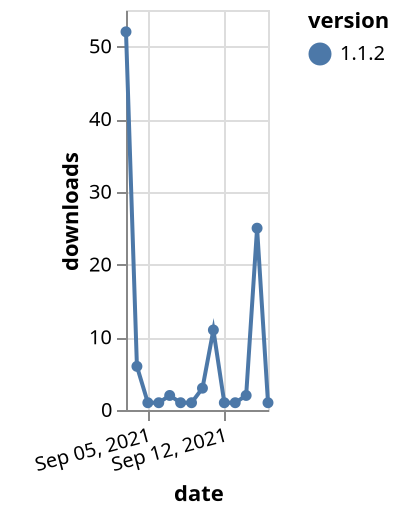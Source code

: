 {"$schema": "https://vega.github.io/schema/vega-lite/v5.json", "description": "A simple bar chart with embedded data.", "data": {"values": [{"date": "2021-09-03", "total": 1893, "delta": 52, "version": "1.1.2"}, {"date": "2021-09-04", "total": 1899, "delta": 6, "version": "1.1.2"}, {"date": "2021-09-05", "total": 1900, "delta": 1, "version": "1.1.2"}, {"date": "2021-09-06", "total": 1901, "delta": 1, "version": "1.1.2"}, {"date": "2021-09-07", "total": 1903, "delta": 2, "version": "1.1.2"}, {"date": "2021-09-08", "total": 1904, "delta": 1, "version": "1.1.2"}, {"date": "2021-09-09", "total": 1905, "delta": 1, "version": "1.1.2"}, {"date": "2021-09-10", "total": 1908, "delta": 3, "version": "1.1.2"}, {"date": "2021-09-11", "total": 1919, "delta": 11, "version": "1.1.2"}, {"date": "2021-09-12", "total": 1920, "delta": 1, "version": "1.1.2"}, {"date": "2021-09-13", "total": 1921, "delta": 1, "version": "1.1.2"}, {"date": "2021-09-14", "total": 1923, "delta": 2, "version": "1.1.2"}, {"date": "2021-09-15", "total": 1948, "delta": 25, "version": "1.1.2"}, {"date": "2021-09-16", "total": 1949, "delta": 1, "version": "1.1.2"}]}, "width": "container", "mark": {"type": "line", "point": {"filled": true}}, "encoding": {"x": {"field": "date", "type": "temporal", "timeUnit": "yearmonthdate", "title": "date", "axis": {"labelAngle": -15}}, "y": {"field": "delta", "type": "quantitative", "title": "downloads"}, "color": {"field": "version", "type": "nominal"}, "tooltip": {"field": "delta"}}}